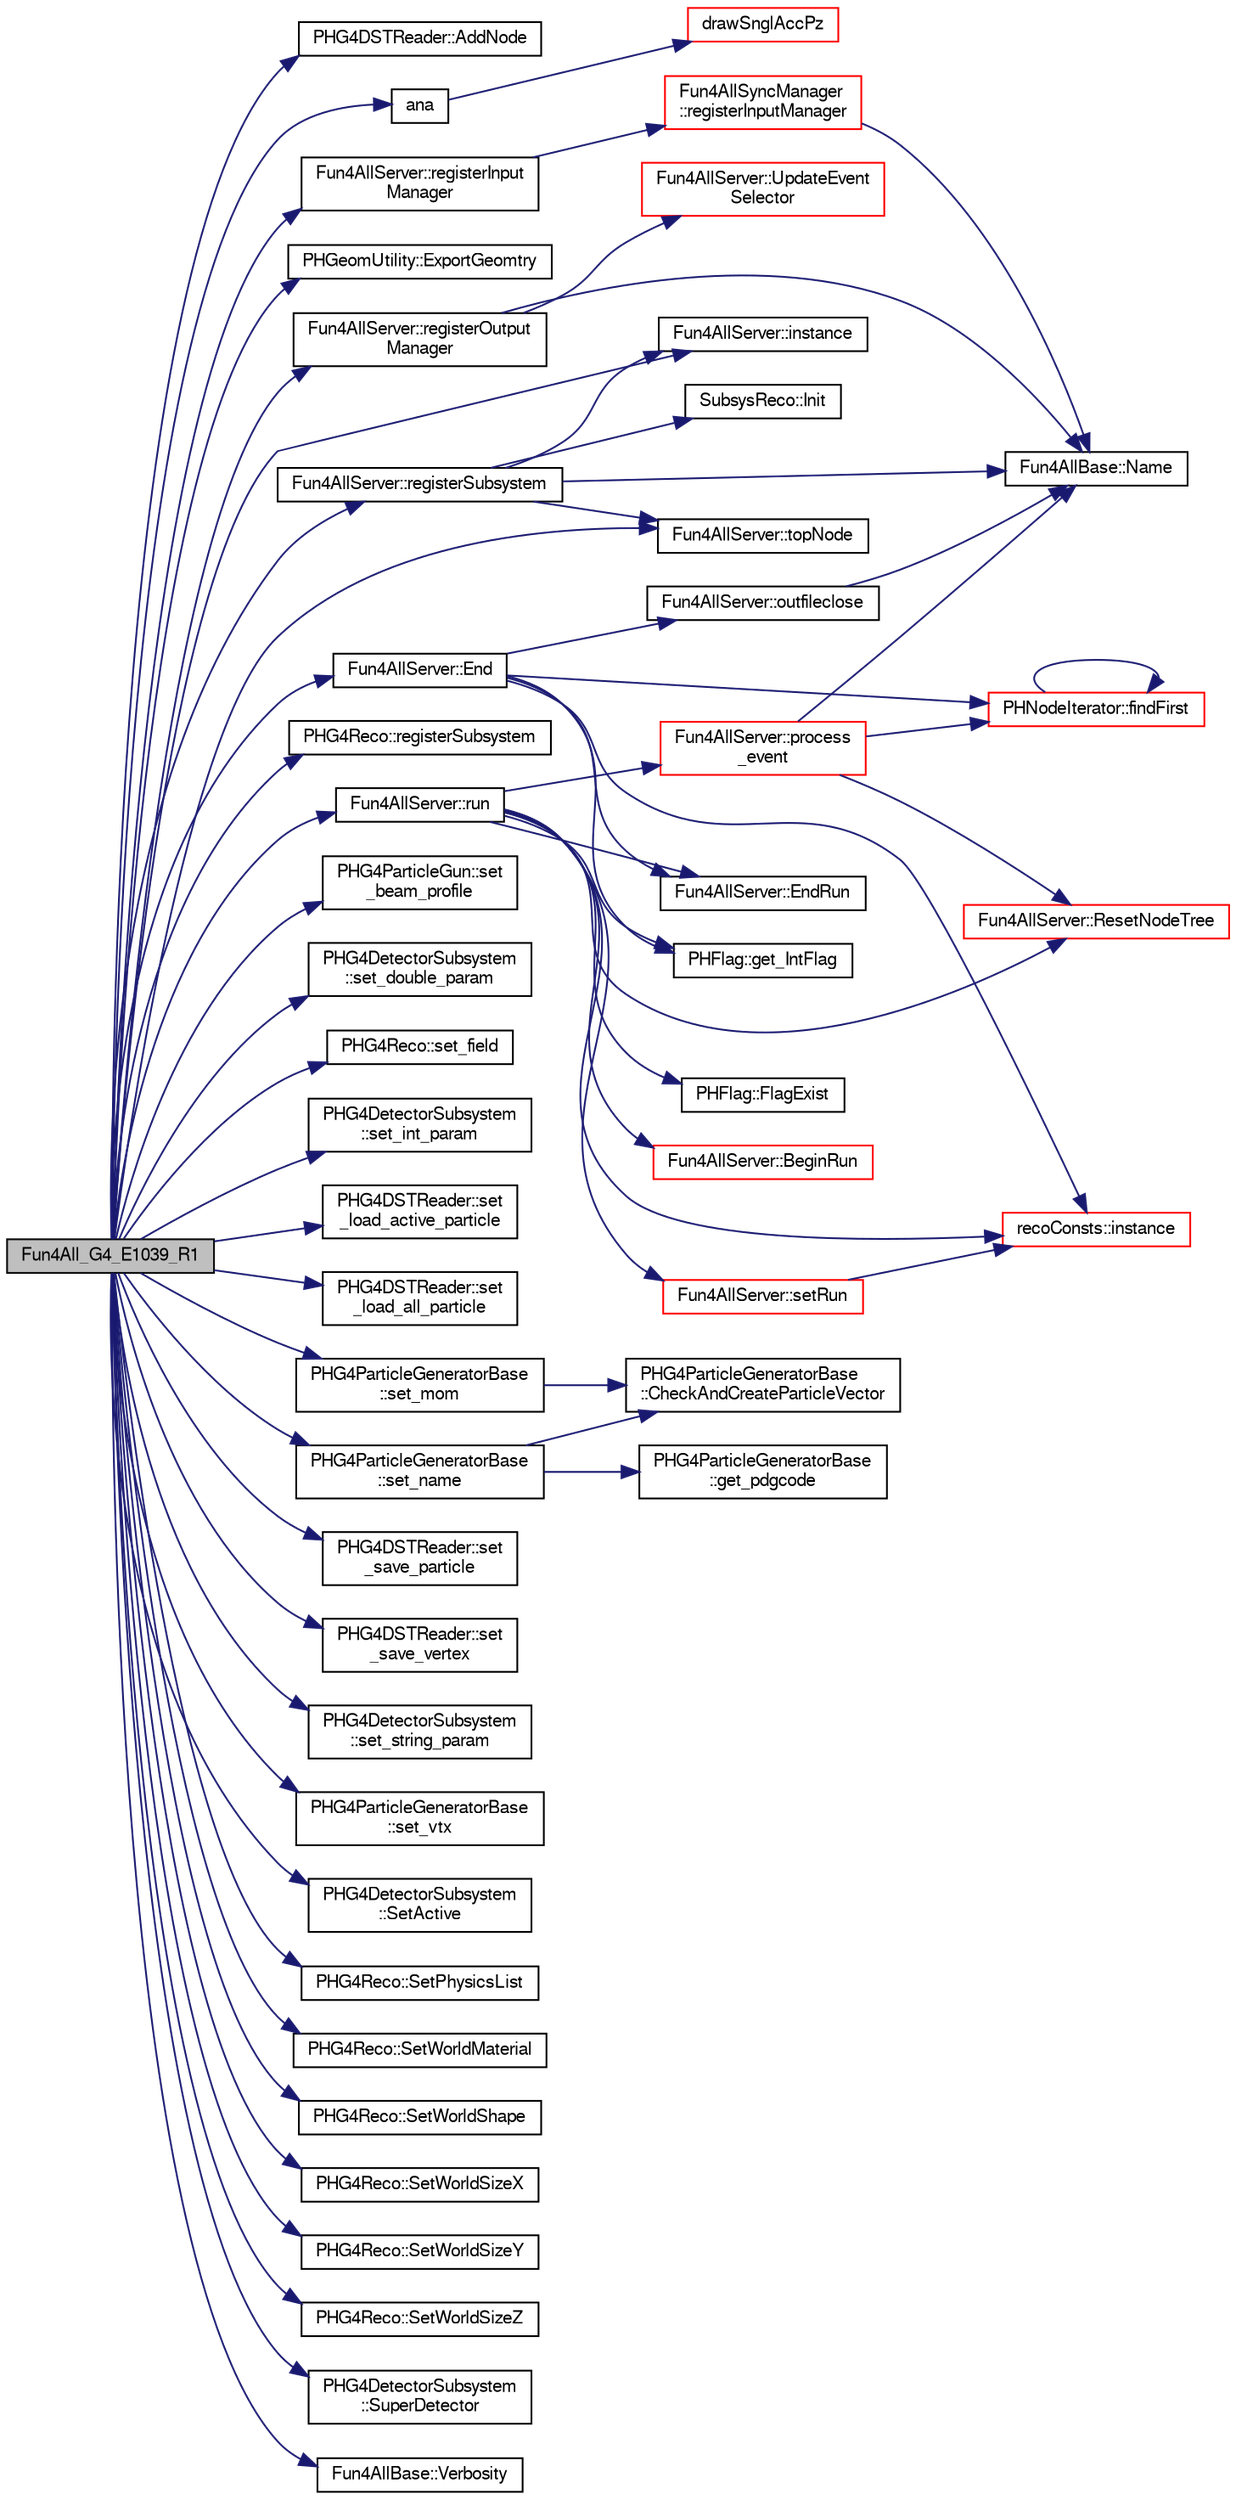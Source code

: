 digraph "Fun4All_G4_E1039_R1"
{
  bgcolor="transparent";
  edge [fontname="FreeSans",fontsize="10",labelfontname="FreeSans",labelfontsize="10"];
  node [fontname="FreeSans",fontsize="10",shape=record];
  rankdir="LR";
  Node1 [label="Fun4All_G4_E1039_R1",height=0.2,width=0.4,color="black", fillcolor="grey75", style="filled" fontcolor="black"];
  Node1 -> Node2 [color="midnightblue",fontsize="10",style="solid",fontname="FreeSans"];
  Node2 [label="PHG4DSTReader::AddNode",height=0.2,width=0.4,color="black",URL="$d4/dc9/classPHG4DSTReader.html#ad95002b6a7bbbc879e5b236a79d6e2e7"];
  Node1 -> Node3 [color="midnightblue",fontsize="10",style="solid",fontname="FreeSans"];
  Node3 [label="ana",height=0.2,width=0.4,color="black",URL="$d5/de9/E1039Shielding_2ana_8C.html#a24b637aefa84c667b63905e9be5a8f69"];
  Node3 -> Node4 [color="midnightblue",fontsize="10",style="solid",fontname="FreeSans"];
  Node4 [label="drawSnglAccPz",height=0.2,width=0.4,color="red",URL="$d5/de9/E1039Shielding_2ana_8C.html#a4770f9752bd2f6c264c3a5f0e5f07bf3"];
  Node1 -> Node5 [color="midnightblue",fontsize="10",style="solid",fontname="FreeSans"];
  Node5 [label="Fun4AllServer::End",height=0.2,width=0.4,color="black",URL="$da/d29/classFun4AllServer.html#ab7263450319ca1d5029209fde26a7af8"];
  Node5 -> Node6 [color="midnightblue",fontsize="10",style="solid",fontname="FreeSans"];
  Node6 [label="recoConsts::instance",height=0.2,width=0.4,color="red",URL="$d8/d14/classrecoConsts.html#ae69a5c29a7199ba16d0e537158618802"];
  Node5 -> Node7 [color="midnightblue",fontsize="10",style="solid",fontname="FreeSans"];
  Node7 [label="Fun4AllServer::EndRun",height=0.2,width=0.4,color="black",URL="$da/d29/classFun4AllServer.html#a53b1b6b338aa36891f2690a188920980"];
  Node5 -> Node8 [color="midnightblue",fontsize="10",style="solid",fontname="FreeSans"];
  Node8 [label="PHFlag::get_IntFlag",height=0.2,width=0.4,color="black",URL="$d1/da8/classPHFlag.html#a07899067141a5f12333cc37183caddc8"];
  Node5 -> Node9 [color="midnightblue",fontsize="10",style="solid",fontname="FreeSans"];
  Node9 [label="PHNodeIterator::findFirst",height=0.2,width=0.4,color="red",URL="$d5/d07/classPHNodeIterator.html#aea98bf8619af59b1212a94fb32106baa"];
  Node9 -> Node9 [color="midnightblue",fontsize="10",style="solid",fontname="FreeSans"];
  Node5 -> Node10 [color="midnightblue",fontsize="10",style="solid",fontname="FreeSans"];
  Node10 [label="Fun4AllServer::outfileclose",height=0.2,width=0.4,color="black",URL="$da/d29/classFun4AllServer.html#a6f2074f451d0c0c1b4a802edde5ffb94"];
  Node10 -> Node11 [color="midnightblue",fontsize="10",style="solid",fontname="FreeSans"];
  Node11 [label="Fun4AllBase::Name",height=0.2,width=0.4,color="black",URL="$d5/dec/classFun4AllBase.html#a41f9ac377743d046f590617fd6f4f0ed",tooltip="Returns the name of this module. "];
  Node1 -> Node12 [color="midnightblue",fontsize="10",style="solid",fontname="FreeSans"];
  Node12 [label="PHGeomUtility::ExportGeomtry",height=0.2,width=0.4,color="black",URL="$d2/da1/classPHGeomUtility.html#aaa34b2cff253bbdae62673e7f68e091c",tooltip="DST node -&gt; TGeoManager -&gt; export files, like gdml, .root or .C formats. "];
  Node1 -> Node13 [color="midnightblue",fontsize="10",style="solid",fontname="FreeSans"];
  Node13 [label="Fun4AllServer::instance",height=0.2,width=0.4,color="black",URL="$da/d29/classFun4AllServer.html#a3e55156f91b2c94bb6c4ef33ffce587a"];
  Node1 -> Node14 [color="midnightblue",fontsize="10",style="solid",fontname="FreeSans"];
  Node14 [label="Fun4AllServer::registerInput\lManager",height=0.2,width=0.4,color="black",URL="$da/d29/classFun4AllServer.html#ab2cb490790d15b865ae79eb3094caabe"];
  Node14 -> Node15 [color="midnightblue",fontsize="10",style="solid",fontname="FreeSans"];
  Node15 [label="Fun4AllSyncManager\l::registerInputManager",height=0.2,width=0.4,color="red",URL="$dd/ded/classFun4AllSyncManager.html#a2a284bc4ed777ec7f39d6e5c7090067c"];
  Node15 -> Node11 [color="midnightblue",fontsize="10",style="solid",fontname="FreeSans"];
  Node1 -> Node16 [color="midnightblue",fontsize="10",style="solid",fontname="FreeSans"];
  Node16 [label="Fun4AllServer::registerOutput\lManager",height=0.2,width=0.4,color="black",URL="$da/d29/classFun4AllServer.html#a9e7cd54536d1edb6e5c5cc153c0a036a"];
  Node16 -> Node11 [color="midnightblue",fontsize="10",style="solid",fontname="FreeSans"];
  Node16 -> Node17 [color="midnightblue",fontsize="10",style="solid",fontname="FreeSans"];
  Node17 [label="Fun4AllServer::UpdateEvent\lSelector",height=0.2,width=0.4,color="red",URL="$da/d29/classFun4AllServer.html#a596005b9bc46ff6f5167378423248271"];
  Node1 -> Node18 [color="midnightblue",fontsize="10",style="solid",fontname="FreeSans"];
  Node18 [label="Fun4AllServer::registerSubsystem",height=0.2,width=0.4,color="black",URL="$da/d29/classFun4AllServer.html#a0a9947db0ede1e55622001eb7515f8c0"];
  Node18 -> Node13 [color="midnightblue",fontsize="10",style="solid",fontname="FreeSans"];
  Node18 -> Node11 [color="midnightblue",fontsize="10",style="solid",fontname="FreeSans"];
  Node18 -> Node19 [color="midnightblue",fontsize="10",style="solid",fontname="FreeSans"];
  Node19 [label="Fun4AllServer::topNode",height=0.2,width=0.4,color="black",URL="$da/d29/classFun4AllServer.html#abcaf6825367e5db292ff795237bdcf62"];
  Node18 -> Node20 [color="midnightblue",fontsize="10",style="solid",fontname="FreeSans"];
  Node20 [label="SubsysReco::Init",height=0.2,width=0.4,color="black",URL="$d0/d32/classSubsysReco.html#a6670c0a093dd2c2bdd44f8fc6f9ba8e8"];
  Node1 -> Node21 [color="midnightblue",fontsize="10",style="solid",fontname="FreeSans"];
  Node21 [label="PHG4Reco::registerSubsystem",height=0.2,width=0.4,color="black",URL="$d0/d78/classPHG4Reco.html#abc0956c0994a72d5a817b69511e1456b",tooltip="register subsystem "];
  Node1 -> Node22 [color="midnightblue",fontsize="10",style="solid",fontname="FreeSans"];
  Node22 [label="Fun4AllServer::run",height=0.2,width=0.4,color="black",URL="$da/d29/classFun4AllServer.html#a11bbc8b2f53bc06e0b05ee202dd6372a",tooltip="run n events (0 means up to end of file) "];
  Node22 -> Node6 [color="midnightblue",fontsize="10",style="solid",fontname="FreeSans"];
  Node22 -> Node23 [color="midnightblue",fontsize="10",style="solid",fontname="FreeSans"];
  Node23 [label="PHFlag::FlagExist",height=0.2,width=0.4,color="black",URL="$d1/da8/classPHFlag.html#a4b73a422f0076568904d71f40e849da5"];
  Node22 -> Node8 [color="midnightblue",fontsize="10",style="solid",fontname="FreeSans"];
  Node22 -> Node24 [color="midnightblue",fontsize="10",style="solid",fontname="FreeSans"];
  Node24 [label="Fun4AllServer::ResetNodeTree",height=0.2,width=0.4,color="red",URL="$da/d29/classFun4AllServer.html#ab2479a9a3e45d51118e308597acd5228"];
  Node22 -> Node25 [color="midnightblue",fontsize="10",style="solid",fontname="FreeSans"];
  Node25 [label="Fun4AllServer::setRun",height=0.2,width=0.4,color="red",URL="$da/d29/classFun4AllServer.html#af1002b9170308da078c0e14a5ac4b514"];
  Node25 -> Node6 [color="midnightblue",fontsize="10",style="solid",fontname="FreeSans"];
  Node22 -> Node26 [color="midnightblue",fontsize="10",style="solid",fontname="FreeSans"];
  Node26 [label="Fun4AllServer::BeginRun",height=0.2,width=0.4,color="red",URL="$da/d29/classFun4AllServer.html#afcfc5583204cac58b4e66a2406187a18"];
  Node22 -> Node7 [color="midnightblue",fontsize="10",style="solid",fontname="FreeSans"];
  Node22 -> Node27 [color="midnightblue",fontsize="10",style="solid",fontname="FreeSans"];
  Node27 [label="Fun4AllServer::process\l_event",height=0.2,width=0.4,color="red",URL="$da/d29/classFun4AllServer.html#a6a65a944dfb40966ace97d35ab1f7942"];
  Node27 -> Node9 [color="midnightblue",fontsize="10",style="solid",fontname="FreeSans"];
  Node27 -> Node11 [color="midnightblue",fontsize="10",style="solid",fontname="FreeSans"];
  Node27 -> Node24 [color="midnightblue",fontsize="10",style="solid",fontname="FreeSans"];
  Node1 -> Node28 [color="midnightblue",fontsize="10",style="solid",fontname="FreeSans"];
  Node28 [label="PHG4ParticleGun::set\l_beam_profile",height=0.2,width=0.4,color="black",URL="$dd/d13/classPHG4ParticleGun.html#a2d29fadfb094cff742426062cabfaf75"];
  Node1 -> Node29 [color="midnightblue",fontsize="10",style="solid",fontname="FreeSans"];
  Node29 [label="PHG4DetectorSubsystem\l::set_double_param",height=0.2,width=0.4,color="black",URL="$d5/d29/classPHG4DetectorSubsystem.html#a48e75fd1738dab9d0d66b174053ead8f"];
  Node1 -> Node30 [color="midnightblue",fontsize="10",style="solid",fontname="FreeSans"];
  Node30 [label="PHG4Reco::set_field",height=0.2,width=0.4,color="black",URL="$d0/d78/classPHG4Reco.html#af7a3ea8186b3f700913d0f0ab4a64535",tooltip="set default magnetic field strength with a constant magnetic field. Only valid if set_field_map() is ..."];
  Node1 -> Node31 [color="midnightblue",fontsize="10",style="solid",fontname="FreeSans"];
  Node31 [label="PHG4DetectorSubsystem\l::set_int_param",height=0.2,width=0.4,color="black",URL="$d5/d29/classPHG4DetectorSubsystem.html#a9c64b70e82272ef90f285ecaef1e50b4"];
  Node1 -> Node32 [color="midnightblue",fontsize="10",style="solid",fontname="FreeSans"];
  Node32 [label="PHG4DSTReader::set\l_load_active_particle",height=0.2,width=0.4,color="black",URL="$d4/dc9/classPHG4DSTReader.html#af40c7548b7a92d5da87e8551b72b3de8",tooltip="load all particle that produced a saved hit "];
  Node1 -> Node33 [color="midnightblue",fontsize="10",style="solid",fontname="FreeSans"];
  Node33 [label="PHG4DSTReader::set\l_load_all_particle",height=0.2,width=0.4,color="black",URL="$d4/dc9/classPHG4DSTReader.html#a8f8aaa1d925f60f427b1800a17921cb8"];
  Node1 -> Node34 [color="midnightblue",fontsize="10",style="solid",fontname="FreeSans"];
  Node34 [label="PHG4ParticleGeneratorBase\l::set_mom",height=0.2,width=0.4,color="black",URL="$d8/d78/classPHG4ParticleGeneratorBase.html#a312dbba9bbdc9e2db66f0c11295d6e04"];
  Node34 -> Node35 [color="midnightblue",fontsize="10",style="solid",fontname="FreeSans"];
  Node35 [label="PHG4ParticleGeneratorBase\l::CheckAndCreateParticleVector",height=0.2,width=0.4,color="black",URL="$d8/d78/classPHG4ParticleGeneratorBase.html#a700e600d844bad2352786a0f1506a2dd"];
  Node1 -> Node36 [color="midnightblue",fontsize="10",style="solid",fontname="FreeSans"];
  Node36 [label="PHG4ParticleGeneratorBase\l::set_name",height=0.2,width=0.4,color="black",URL="$d8/d78/classPHG4ParticleGeneratorBase.html#ad3bece97c2350072c683575ab5bdb53c"];
  Node36 -> Node35 [color="midnightblue",fontsize="10",style="solid",fontname="FreeSans"];
  Node36 -> Node37 [color="midnightblue",fontsize="10",style="solid",fontname="FreeSans"];
  Node37 [label="PHG4ParticleGeneratorBase\l::get_pdgcode",height=0.2,width=0.4,color="black",URL="$d8/d78/classPHG4ParticleGeneratorBase.html#a2b222deb69d82462362adb14bf3222e9"];
  Node1 -> Node38 [color="midnightblue",fontsize="10",style="solid",fontname="FreeSans"];
  Node38 [label="PHG4DSTReader::set\l_save_particle",height=0.2,width=0.4,color="black",URL="$d4/dc9/classPHG4DSTReader.html#aee061057ff4d7f958568beb6c00a36dc",tooltip="Switch for saving any particles at all. "];
  Node1 -> Node39 [color="midnightblue",fontsize="10",style="solid",fontname="FreeSans"];
  Node39 [label="PHG4DSTReader::set\l_save_vertex",height=0.2,width=0.4,color="black",URL="$d4/dc9/classPHG4DSTReader.html#aaf89f8479386ec9e8223e98d532798ae",tooltip="Switch for vertex. "];
  Node1 -> Node40 [color="midnightblue",fontsize="10",style="solid",fontname="FreeSans"];
  Node40 [label="PHG4DetectorSubsystem\l::set_string_param",height=0.2,width=0.4,color="black",URL="$d5/d29/classPHG4DetectorSubsystem.html#a82c122f8a80f34dc4ffba6675ce60c75"];
  Node1 -> Node41 [color="midnightblue",fontsize="10",style="solid",fontname="FreeSans"];
  Node41 [label="PHG4ParticleGeneratorBase\l::set_vtx",height=0.2,width=0.4,color="black",URL="$d8/d78/classPHG4ParticleGeneratorBase.html#a45b6073aec5d527acfbb8ecc7db95033"];
  Node1 -> Node42 [color="midnightblue",fontsize="10",style="solid",fontname="FreeSans"];
  Node42 [label="PHG4DetectorSubsystem\l::SetActive",height=0.2,width=0.4,color="black",URL="$d5/d29/classPHG4DetectorSubsystem.html#a06d7265cdb191528ced9e78e73ba0f0a"];
  Node1 -> Node43 [color="midnightblue",fontsize="10",style="solid",fontname="FreeSans"];
  Node43 [label="PHG4Reco::SetPhysicsList",height=0.2,width=0.4,color="black",URL="$d0/d78/classPHG4Reco.html#ae3a89b790e2508e68657bd0059675ef5"];
  Node1 -> Node44 [color="midnightblue",fontsize="10",style="solid",fontname="FreeSans"];
  Node44 [label="PHG4Reco::SetWorldMaterial",height=0.2,width=0.4,color="black",URL="$d0/d78/classPHG4Reco.html#a898e7e2c3a79651a474ae9a01fa7f6ea"];
  Node1 -> Node45 [color="midnightblue",fontsize="10",style="solid",fontname="FreeSans"];
  Node45 [label="PHG4Reco::SetWorldShape",height=0.2,width=0.4,color="black",URL="$d0/d78/classPHG4Reco.html#ad2d08ddcb55a811e64f1ecf1763849dc"];
  Node1 -> Node46 [color="midnightblue",fontsize="10",style="solid",fontname="FreeSans"];
  Node46 [label="PHG4Reco::SetWorldSizeX",height=0.2,width=0.4,color="black",URL="$d0/d78/classPHG4Reco.html#a4b72190c41f51067bce7433768d5eb57"];
  Node1 -> Node47 [color="midnightblue",fontsize="10",style="solid",fontname="FreeSans"];
  Node47 [label="PHG4Reco::SetWorldSizeY",height=0.2,width=0.4,color="black",URL="$d0/d78/classPHG4Reco.html#a5435e55d77e217cbaf9dcf81b85eb0c9"];
  Node1 -> Node48 [color="midnightblue",fontsize="10",style="solid",fontname="FreeSans"];
  Node48 [label="PHG4Reco::SetWorldSizeZ",height=0.2,width=0.4,color="black",URL="$d0/d78/classPHG4Reco.html#aba08aa99a753272d63a4728c24b2e1c3"];
  Node1 -> Node49 [color="midnightblue",fontsize="10",style="solid",fontname="FreeSans"];
  Node49 [label="PHG4DetectorSubsystem\l::SuperDetector",height=0.2,width=0.4,color="black",URL="$d5/d29/classPHG4DetectorSubsystem.html#aa0c11d415a70a207a3ea851b28932dfd"];
  Node1 -> Node19 [color="midnightblue",fontsize="10",style="solid",fontname="FreeSans"];
  Node1 -> Node50 [color="midnightblue",fontsize="10",style="solid",fontname="FreeSans"];
  Node50 [label="Fun4AllBase::Verbosity",height=0.2,width=0.4,color="black",URL="$d5/dec/classFun4AllBase.html#a05da2261577843028cf78e99171343b9",tooltip="Sets the verbosity of this module (0 by default=quiet). "];
}
